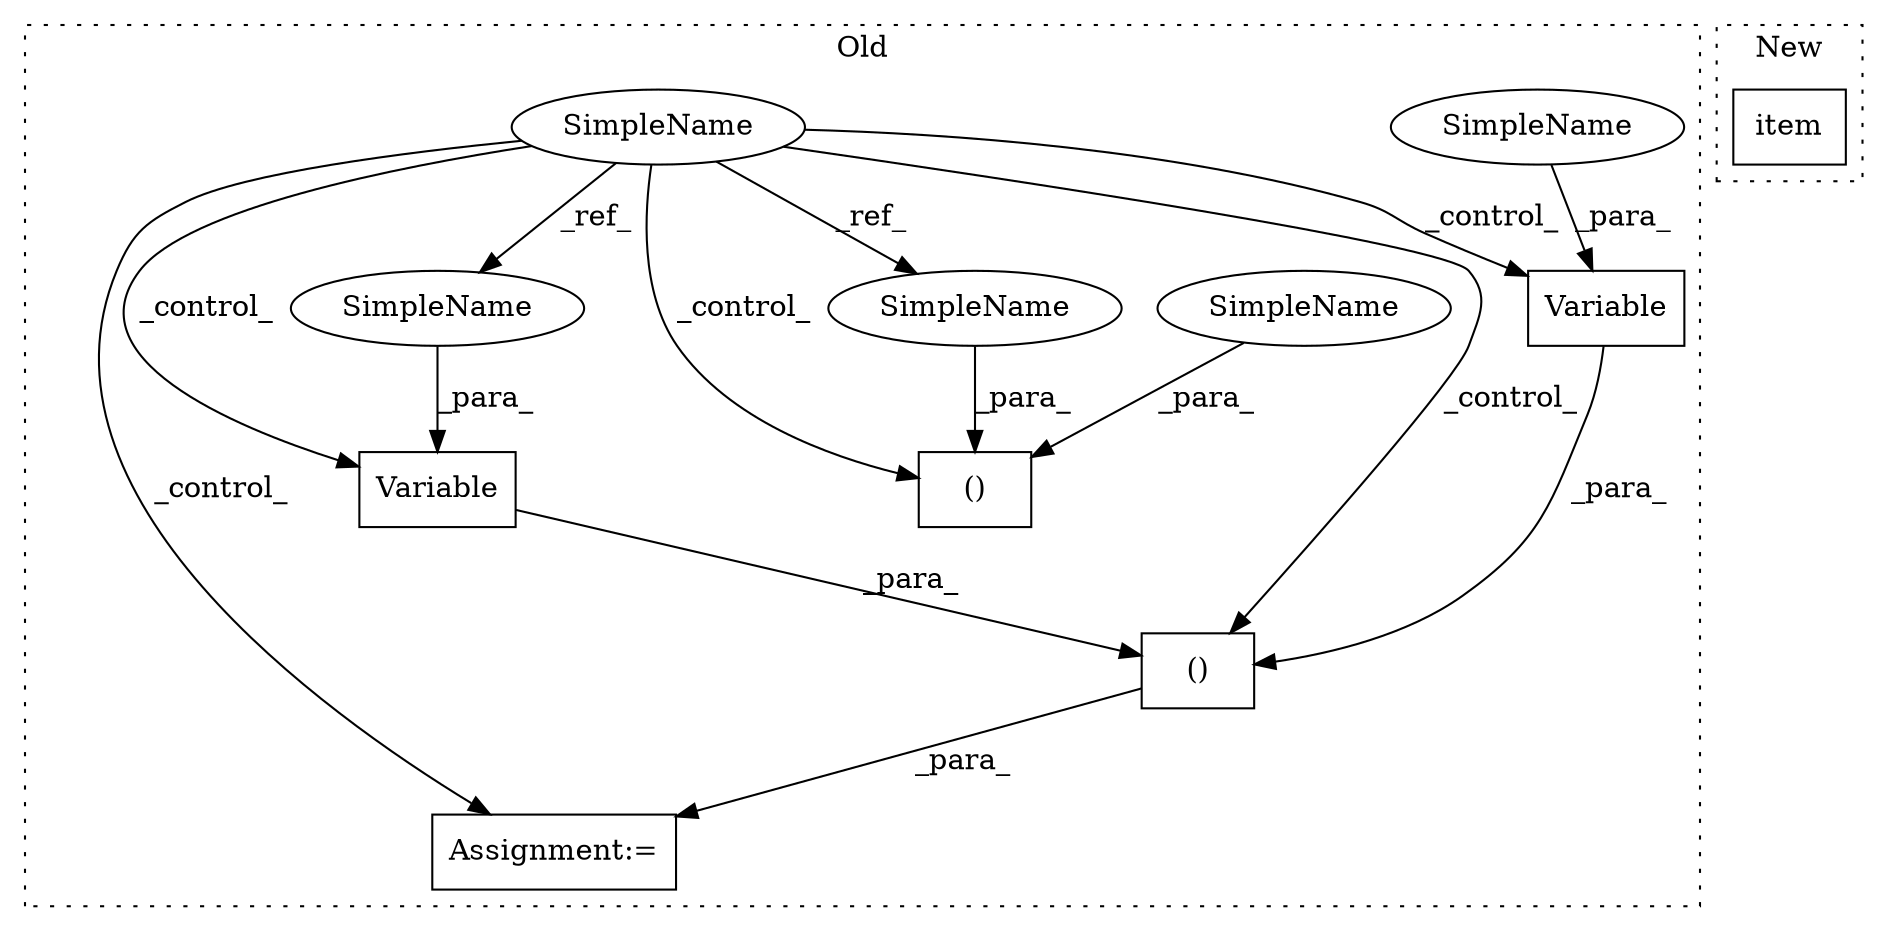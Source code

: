 digraph G {
subgraph cluster0 {
1 [label="()" a="106" s="5141" l="76" shape="box"];
3 [label="Assignment:=" a="7" s="5132" l="9" shape="box"];
4 [label="Variable" a="32" s="5170,5186" l="9,1" shape="box"];
5 [label="()" a="106" s="5086" l="46" shape="box"];
6 [label="Variable" a="32" s="5200,5216" l="9,1" shape="box"];
7 [label="SimpleName" a="42" s="4791" l="7" shape="ellipse"];
8 [label="SimpleName" a="42" s="5125" l="7" shape="ellipse"];
9 [label="SimpleName" a="42" s="5209" l="7" shape="ellipse"];
10 [label="SimpleName" a="42" s="5179" l="7" shape="ellipse"];
11 [label="SimpleName" a="42" s="5105" l="7" shape="ellipse"];
label = "Old";
style="dotted";
}
subgraph cluster1 {
2 [label="item" a="32" s="5235" l="6" shape="box"];
label = "New";
style="dotted";
}
1 -> 3 [label="_para_"];
4 -> 1 [label="_para_"];
6 -> 1 [label="_para_"];
7 -> 1 [label="_control_"];
7 -> 9 [label="_ref_"];
7 -> 5 [label="_control_"];
7 -> 3 [label="_control_"];
7 -> 6 [label="_control_"];
7 -> 8 [label="_ref_"];
7 -> 4 [label="_control_"];
8 -> 5 [label="_para_"];
9 -> 6 [label="_para_"];
10 -> 4 [label="_para_"];
11 -> 5 [label="_para_"];
}